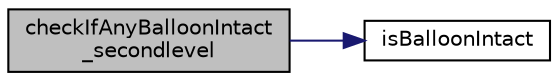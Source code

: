 digraph "checkIfAnyBalloonIntact_secondlevel"
{
  edge [fontname="Helvetica",fontsize="10",labelfontname="Helvetica",labelfontsize="10"];
  node [fontname="Helvetica",fontsize="10",shape=record];
  rankdir="LR";
  Node67 [label="checkIfAnyBalloonIntact\l_secondlevel",height=0.2,width=0.4,color="black", fillcolor="grey75", style="filled", fontcolor="black"];
  Node67 -> Node68 [color="midnightblue",fontsize="10",style="solid",fontname="Helvetica"];
  Node68 [label="isBalloonIntact",height=0.2,width=0.4,color="black", fillcolor="white", style="filled",URL="$group___balloon.html#gafcd7418ae64648e905fb79f63afba6f8",tooltip="Checks if a balloon is intact or not. "];
}
